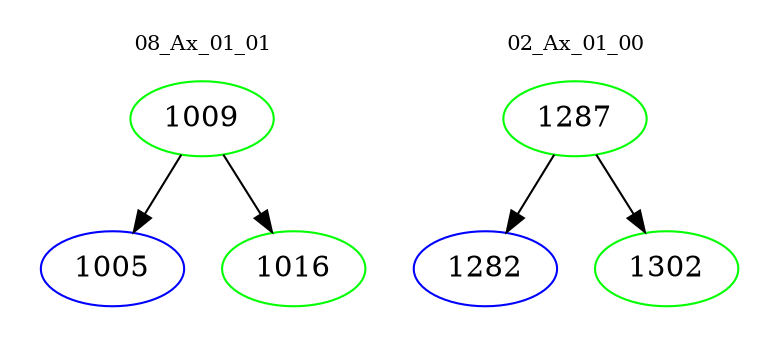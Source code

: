 digraph{
subgraph cluster_0 {
color = white
label = "08_Ax_01_01";
fontsize=10;
T0_1009 [label="1009", color="green"]
T0_1009 -> T0_1005 [color="black"]
T0_1005 [label="1005", color="blue"]
T0_1009 -> T0_1016 [color="black"]
T0_1016 [label="1016", color="green"]
}
subgraph cluster_1 {
color = white
label = "02_Ax_01_00";
fontsize=10;
T1_1287 [label="1287", color="green"]
T1_1287 -> T1_1282 [color="black"]
T1_1282 [label="1282", color="blue"]
T1_1287 -> T1_1302 [color="black"]
T1_1302 [label="1302", color="green"]
}
}
